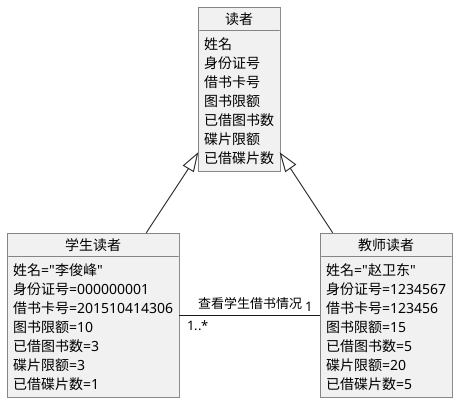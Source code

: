     @startuml
    object 读者{
        姓名
        身份证号
        借书卡号
        图书限额
        已借图书数
        碟片限额
        已借碟片数
    }
    object 学生读者{
        姓名="李俊峰"
        身份证号=000000001
        借书卡号=201510414306
        图书限额=10
        已借图书数=3
        碟片限额=3
        已借碟片数=1
    }
    object 教师读者{
        姓名="赵卫东"
        身份证号=1234567
        借书卡号=123456
        图书限额=15
        已借图书数=5
        碟片限额=20
        已借碟片数=5
    }
    读者 <|-- 学生读者
    读者 <|-- 教师读者
    教师读者 "1"--left"1..*" 学生读者:查看学生借书情况
    @enduml